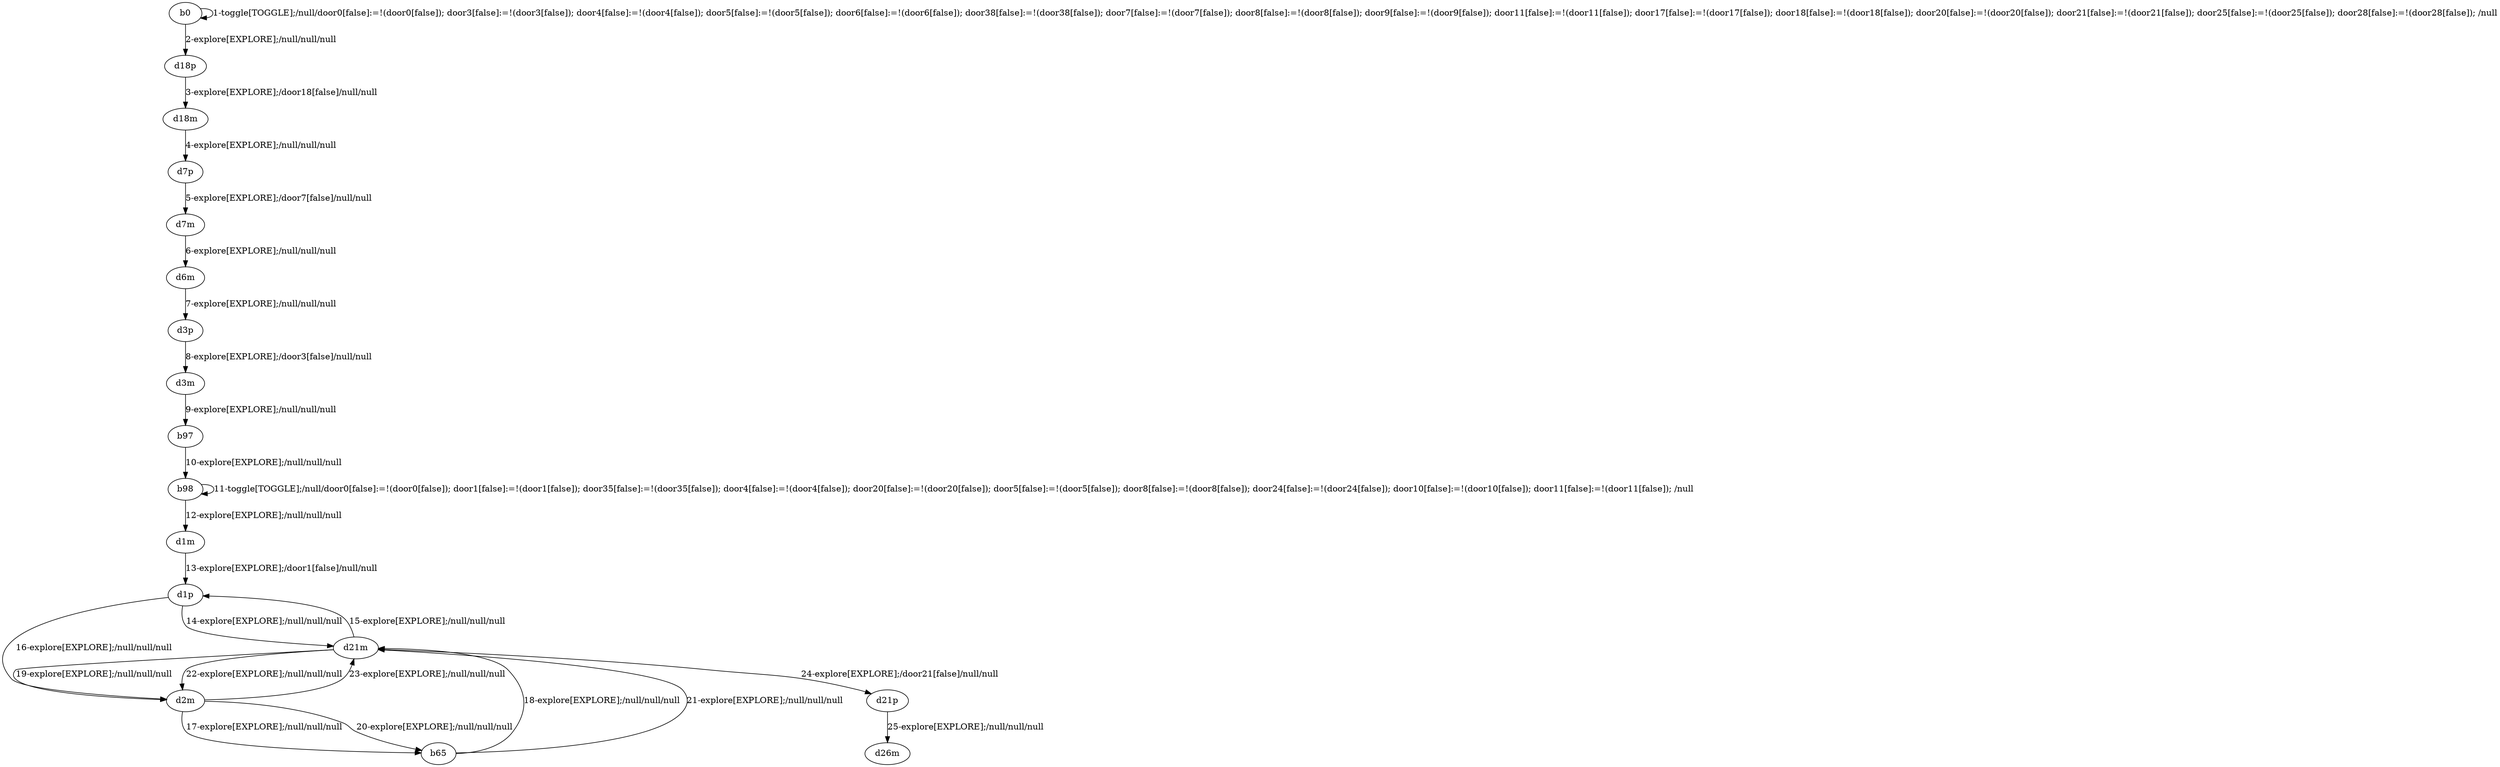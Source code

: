 # Total number of goals covered by this test: 2
# d2m --> b65
# d2m --> d21m

digraph g {
"b0" -> "b0" [label = "1-toggle[TOGGLE];/null/door0[false]:=!(door0[false]); door3[false]:=!(door3[false]); door4[false]:=!(door4[false]); door5[false]:=!(door5[false]); door6[false]:=!(door6[false]); door38[false]:=!(door38[false]); door7[false]:=!(door7[false]); door8[false]:=!(door8[false]); door9[false]:=!(door9[false]); door11[false]:=!(door11[false]); door17[false]:=!(door17[false]); door18[false]:=!(door18[false]); door20[false]:=!(door20[false]); door21[false]:=!(door21[false]); door25[false]:=!(door25[false]); door28[false]:=!(door28[false]); /null"];
"b0" -> "d18p" [label = "2-explore[EXPLORE];/null/null/null"];
"d18p" -> "d18m" [label = "3-explore[EXPLORE];/door18[false]/null/null"];
"d18m" -> "d7p" [label = "4-explore[EXPLORE];/null/null/null"];
"d7p" -> "d7m" [label = "5-explore[EXPLORE];/door7[false]/null/null"];
"d7m" -> "d6m" [label = "6-explore[EXPLORE];/null/null/null"];
"d6m" -> "d3p" [label = "7-explore[EXPLORE];/null/null/null"];
"d3p" -> "d3m" [label = "8-explore[EXPLORE];/door3[false]/null/null"];
"d3m" -> "b97" [label = "9-explore[EXPLORE];/null/null/null"];
"b97" -> "b98" [label = "10-explore[EXPLORE];/null/null/null"];
"b98" -> "b98" [label = "11-toggle[TOGGLE];/null/door0[false]:=!(door0[false]); door1[false]:=!(door1[false]); door35[false]:=!(door35[false]); door4[false]:=!(door4[false]); door20[false]:=!(door20[false]); door5[false]:=!(door5[false]); door8[false]:=!(door8[false]); door24[false]:=!(door24[false]); door10[false]:=!(door10[false]); door11[false]:=!(door11[false]); /null"];
"b98" -> "d1m" [label = "12-explore[EXPLORE];/null/null/null"];
"d1m" -> "d1p" [label = "13-explore[EXPLORE];/door1[false]/null/null"];
"d1p" -> "d21m" [label = "14-explore[EXPLORE];/null/null/null"];
"d21m" -> "d1p" [label = "15-explore[EXPLORE];/null/null/null"];
"d1p" -> "d2m" [label = "16-explore[EXPLORE];/null/null/null"];
"d2m" -> "b65" [label = "17-explore[EXPLORE];/null/null/null"];
"b65" -> "d21m" [label = "18-explore[EXPLORE];/null/null/null"];
"d21m" -> "d2m" [label = "19-explore[EXPLORE];/null/null/null"];
"d2m" -> "b65" [label = "20-explore[EXPLORE];/null/null/null"];
"b65" -> "d21m" [label = "21-explore[EXPLORE];/null/null/null"];
"d21m" -> "d2m" [label = "22-explore[EXPLORE];/null/null/null"];
"d2m" -> "d21m" [label = "23-explore[EXPLORE];/null/null/null"];
"d21m" -> "d21p" [label = "24-explore[EXPLORE];/door21[false]/null/null"];
"d21p" -> "d26m" [label = "25-explore[EXPLORE];/null/null/null"];
}